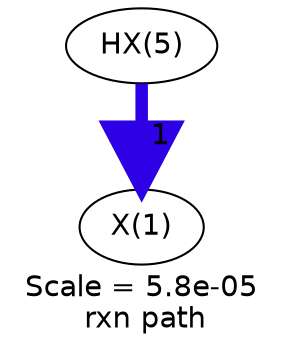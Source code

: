 digraph reaction_paths {
center=1;
s48 -> s47[fontname="Helvetica", style="setlinewidth(6)", arrowsize=3, color="0.7, 1.5, 0.9"
, label=" 1"];
s47 [ fontname="Helvetica", label="X(1)"];
s48 [ fontname="Helvetica", label="HX(5)"];
 label = "Scale = 5.8e-05\l rxn path";
 fontname = "Helvetica";
}
